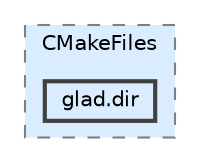 digraph "build/vendor/glad/src/CMakeFiles/glad.dir"
{
 // LATEX_PDF_SIZE
  bgcolor="transparent";
  edge [fontname=Helvetica,fontsize=10,labelfontname=Helvetica,labelfontsize=10];
  node [fontname=Helvetica,fontsize=10,shape=box,height=0.2,width=0.4];
  compound=true
  subgraph clusterdir_792be9a3bda9d7c0435e8f92f24def05 {
    graph [ bgcolor="#daedff", pencolor="grey50", label="CMakeFiles", fontname=Helvetica,fontsize=10 style="filled,dashed", URL="dir_792be9a3bda9d7c0435e8f92f24def05.html",tooltip=""]
  dir_3cd2463f5d93cb9d0c5fd6946e854268 [label="glad.dir", fillcolor="#daedff", color="grey25", style="filled,bold", URL="dir_3cd2463f5d93cb9d0c5fd6946e854268.html",tooltip=""];
  }
}
